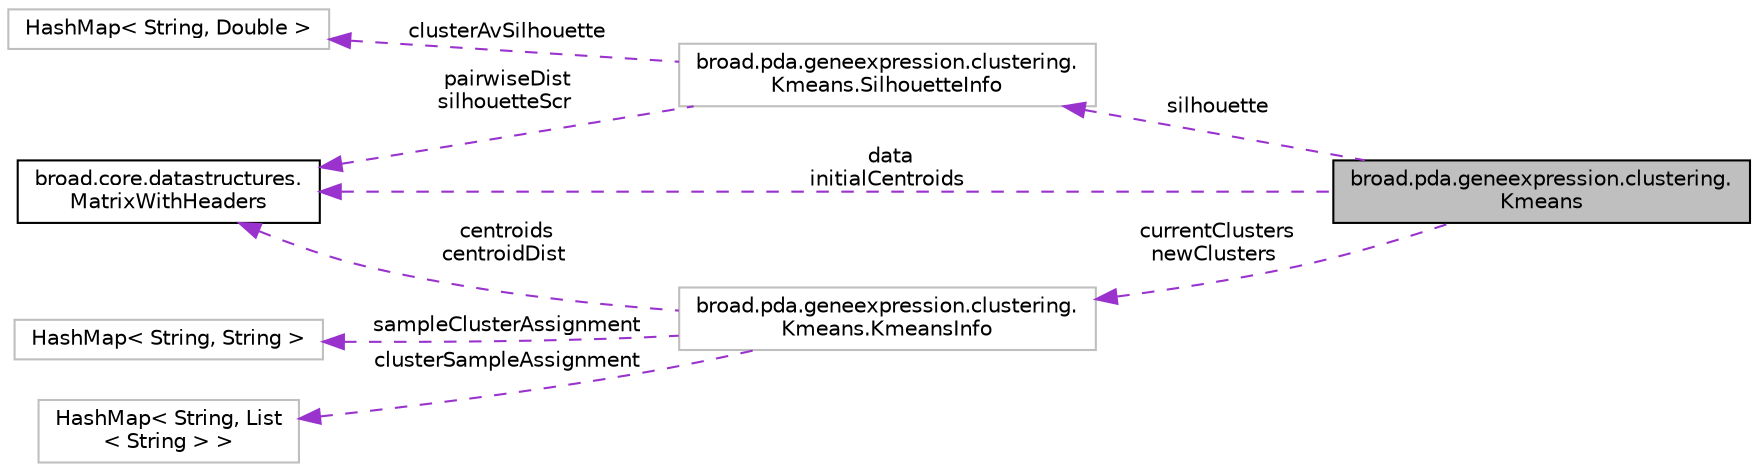 digraph "broad.pda.geneexpression.clustering.Kmeans"
{
  edge [fontname="Helvetica",fontsize="10",labelfontname="Helvetica",labelfontsize="10"];
  node [fontname="Helvetica",fontsize="10",shape=record];
  rankdir="LR";
  Node1 [label="broad.pda.geneexpression.clustering.\lKmeans",height=0.2,width=0.4,color="black", fillcolor="grey75", style="filled" fontcolor="black"];
  Node2 -> Node1 [dir="back",color="darkorchid3",fontsize="10",style="dashed",label=" silhouette" ,fontname="Helvetica"];
  Node2 [label="broad.pda.geneexpression.clustering.\lKmeans.SilhouetteInfo",height=0.2,width=0.4,color="grey75", fillcolor="white", style="filled"];
  Node3 -> Node2 [dir="back",color="darkorchid3",fontsize="10",style="dashed",label=" pairwiseDist\nsilhouetteScr" ,fontname="Helvetica"];
  Node3 [label="broad.core.datastructures.\lMatrixWithHeaders",height=0.2,width=0.4,color="black", fillcolor="white", style="filled",URL="$classbroad_1_1core_1_1datastructures_1_1_matrix_with_headers.html"];
  Node4 -> Node2 [dir="back",color="darkorchid3",fontsize="10",style="dashed",label=" clusterAvSilhouette" ,fontname="Helvetica"];
  Node4 [label="HashMap\< String, Double \>",height=0.2,width=0.4,color="grey75", fillcolor="white", style="filled"];
  Node3 -> Node1 [dir="back",color="darkorchid3",fontsize="10",style="dashed",label=" data\ninitialCentroids" ,fontname="Helvetica"];
  Node5 -> Node1 [dir="back",color="darkorchid3",fontsize="10",style="dashed",label=" currentClusters\nnewClusters" ,fontname="Helvetica"];
  Node5 [label="broad.pda.geneexpression.clustering.\lKmeans.KmeansInfo",height=0.2,width=0.4,color="grey75", fillcolor="white", style="filled"];
  Node6 -> Node5 [dir="back",color="darkorchid3",fontsize="10",style="dashed",label=" sampleClusterAssignment" ,fontname="Helvetica"];
  Node6 [label="HashMap\< String, String \>",height=0.2,width=0.4,color="grey75", fillcolor="white", style="filled"];
  Node3 -> Node5 [dir="back",color="darkorchid3",fontsize="10",style="dashed",label=" centroids\ncentroidDist" ,fontname="Helvetica"];
  Node7 -> Node5 [dir="back",color="darkorchid3",fontsize="10",style="dashed",label=" clusterSampleAssignment" ,fontname="Helvetica"];
  Node7 [label="HashMap\< String, List\l\< String \> \>",height=0.2,width=0.4,color="grey75", fillcolor="white", style="filled"];
}

